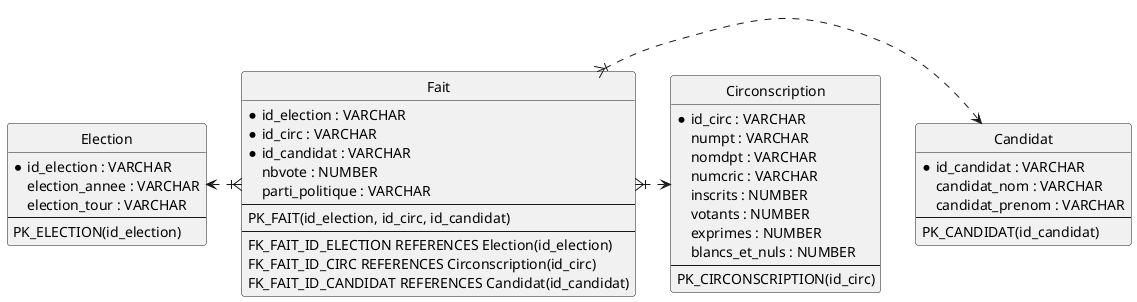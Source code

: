 @startuml
hide circle

entity Election {
    * id_election : VARCHAR
    election_annee : VARCHAR
    election_tour : VARCHAR
    --
    PK_ELECTION(id_election)
}

entity Circonscription {
    * id_circ : VARCHAR
    numpt : VARCHAR
    nomdpt : VARCHAR
    numcric : VARCHAR
    inscrits : NUMBER
    votants : NUMBER
    exprimes : NUMBER
    blancs_et_nuls : NUMBER
    --
    PK_CIRCONSCRIPTION(id_circ)
}


entity Candidat {
    * id_candidat : VARCHAR
    candidat_nom : VARCHAR
    candidat_prenom : VARCHAR
    --
    PK_CANDIDAT(id_candidat)
}

entity Fait {
    * id_election : VARCHAR
    * id_circ : VARCHAR
    * id_candidat : VARCHAR
    nbvote : NUMBER
    parti_politique : VARCHAR
    --
    PK_FAIT(id_election, id_circ, id_candidat)
    --
    FK_FAIT_ID_ELECTION REFERENCES Election(id_election)
    FK_FAIT_ID_CIRC REFERENCES Circonscription(id_circ)
    FK_FAIT_ID_CANDIDAT REFERENCES Candidat(id_candidat)
}


Fait }|.left> Election
Fait }|.> Candidat
Fait }|.right> Circonscription
@enduml